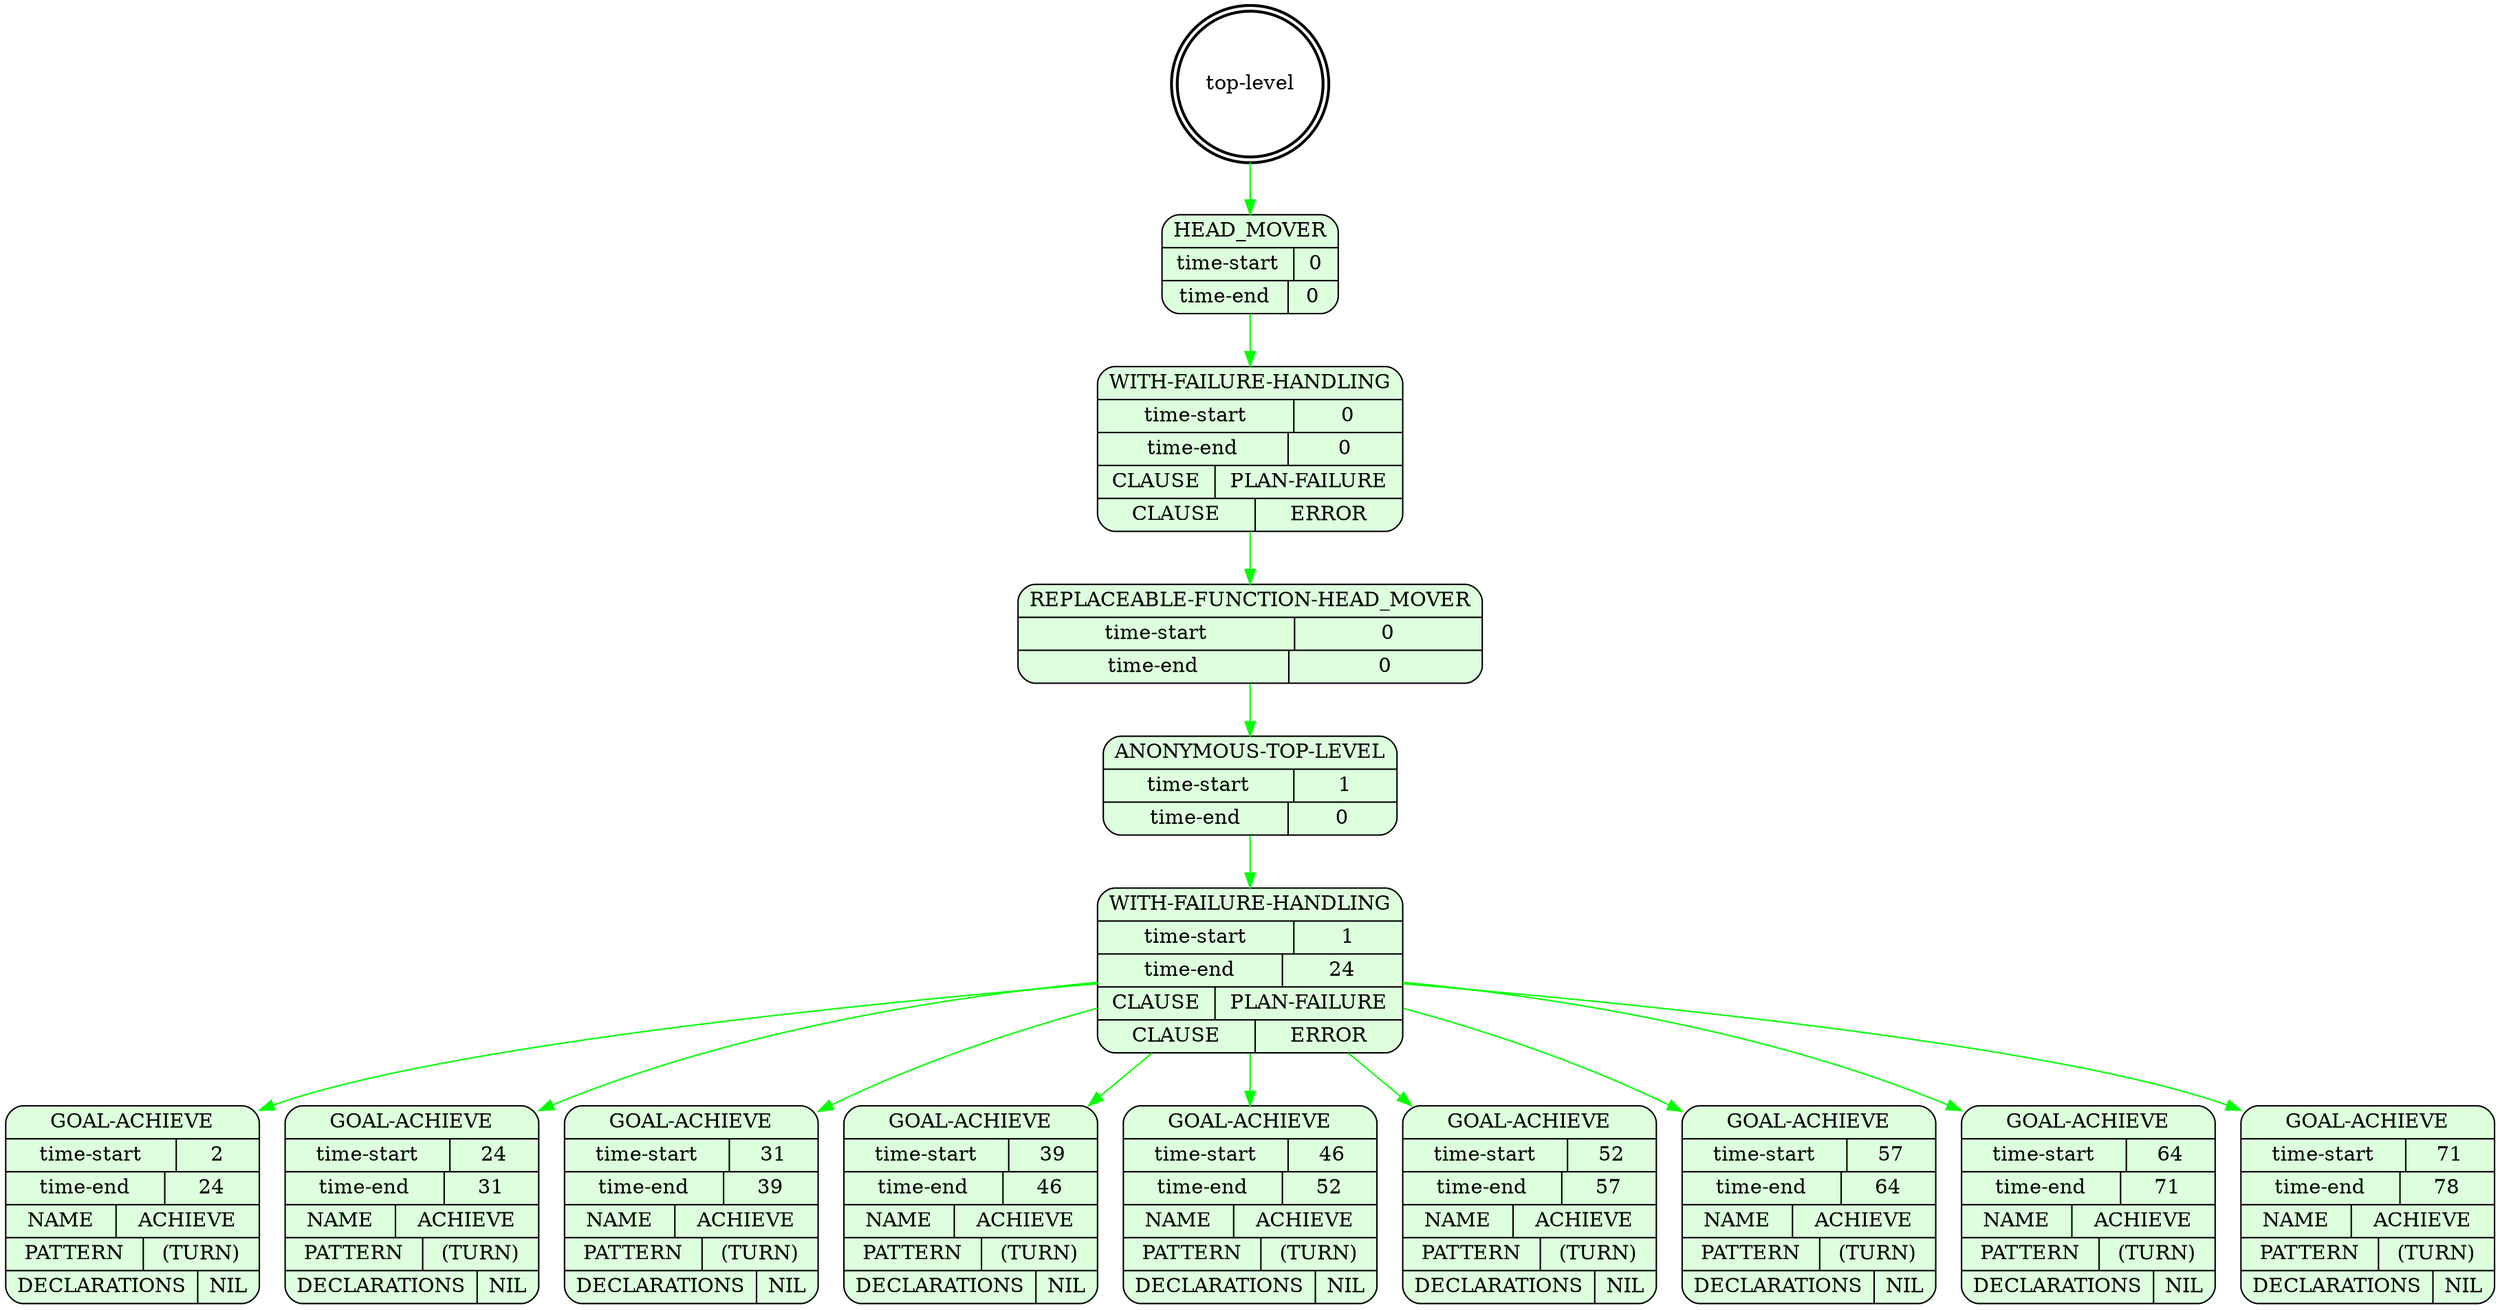 digraph plangraph_p1EetnOhM78ecVdT {
  node_w2RVTNOaSaL8EOwz [shape=doublecircle, style=bold, label="top-level"];

  node_kzCNU0RzNu1xZLsY [shape=Mrecord, style=filled, fillcolor="#ddffdd", label="{HEAD_MOVER|{time-start | 0}|{time-end | 0}}"];
  edge [color="green", label=""];
  node_w2RVTNOaSaL8EOwz -> node_kzCNU0RzNu1xZLsY;

  node_iZ0U5WJAiLDZrrWL [shape=Mrecord, style=filled, fillcolor="#ddffdd", label="{WITH-FAILURE-HANDLING|{time-start | 0}|{time-end | 0}|{CLAUSE | PLAN-FAILURE}|{CLAUSE | ERROR}}"];
  edge [color="green", label=""];
  node_kzCNU0RzNu1xZLsY -> node_iZ0U5WJAiLDZrrWL;

  node_eueiAsjOxyeYUC69 [shape=Mrecord, style=filled, fillcolor="#ddffdd", label="{REPLACEABLE-FUNCTION-HEAD_MOVER|{time-start | 0}|{time-end | 0}}"];
  edge [color="green", label=""];
  node_iZ0U5WJAiLDZrrWL -> node_eueiAsjOxyeYUC69;

  node_P58ZFVYYdVKrvS19 [shape=Mrecord, style=filled, fillcolor="#ddffdd", label="{ANONYMOUS-TOP-LEVEL|{time-start | 1}|{time-end | 0}}"];
  edge [color="green", label=""];
  node_eueiAsjOxyeYUC69 -> node_P58ZFVYYdVKrvS19;

  node_776P8y4cu8lYsmXP [shape=Mrecord, style=filled, fillcolor="#ddffdd", label="{WITH-FAILURE-HANDLING|{time-start | 1}|{time-end | 24}|{CLAUSE | PLAN-FAILURE}|{CLAUSE | ERROR}}"];
  edge [color="green", label=""];
  node_P58ZFVYYdVKrvS19 -> node_776P8y4cu8lYsmXP;

  node_vaYZiycDIK0mw5zT [shape=Mrecord, style=filled, fillcolor="#ddffdd", label="{GOAL-ACHIEVE|{time-start | 2}|{time-end | 24}|{NAME | ACHIEVE}|{PATTERN | (TURN)}|{DECLARATIONS | NIL}}"];
  edge [color="green", label=""];
  node_776P8y4cu8lYsmXP -> node_vaYZiycDIK0mw5zT;

  node_PfA1QMwJ22eM9bJw [shape=Mrecord, style=filled, fillcolor="#ddffdd", label="{GOAL-ACHIEVE|{time-start | 24}|{time-end | 31}|{NAME | ACHIEVE}|{PATTERN | (TURN)}|{DECLARATIONS | NIL}}"];
  edge [color="green", label=""];
  node_776P8y4cu8lYsmXP -> node_PfA1QMwJ22eM9bJw;

  node_QGEkhKhw9kypzUGV [shape=Mrecord, style=filled, fillcolor="#ddffdd", label="{GOAL-ACHIEVE|{time-start | 31}|{time-end | 39}|{NAME | ACHIEVE}|{PATTERN | (TURN)}|{DECLARATIONS | NIL}}"];
  edge [color="green", label=""];
  node_776P8y4cu8lYsmXP -> node_QGEkhKhw9kypzUGV;

  node_5toeX6dyCgVr9J3V [shape=Mrecord, style=filled, fillcolor="#ddffdd", label="{GOAL-ACHIEVE|{time-start | 39}|{time-end | 46}|{NAME | ACHIEVE}|{PATTERN | (TURN)}|{DECLARATIONS | NIL}}"];
  edge [color="green", label=""];
  node_776P8y4cu8lYsmXP -> node_5toeX6dyCgVr9J3V;

  node_YRODVkMhAC54XglW [shape=Mrecord, style=filled, fillcolor="#ddffdd", label="{GOAL-ACHIEVE|{time-start | 46}|{time-end | 52}|{NAME | ACHIEVE}|{PATTERN | (TURN)}|{DECLARATIONS | NIL}}"];
  edge [color="green", label=""];
  node_776P8y4cu8lYsmXP -> node_YRODVkMhAC54XglW;

  node_Knrt3QrU04kxmBAP [shape=Mrecord, style=filled, fillcolor="#ddffdd", label="{GOAL-ACHIEVE|{time-start | 52}|{time-end | 57}|{NAME | ACHIEVE}|{PATTERN | (TURN)}|{DECLARATIONS | NIL}}"];
  edge [color="green", label=""];
  node_776P8y4cu8lYsmXP -> node_Knrt3QrU04kxmBAP;

  node_1q3Fkkur3Rs0lsng [shape=Mrecord, style=filled, fillcolor="#ddffdd", label="{GOAL-ACHIEVE|{time-start | 57}|{time-end | 64}|{NAME | ACHIEVE}|{PATTERN | (TURN)}|{DECLARATIONS | NIL}}"];
  edge [color="green", label=""];
  node_776P8y4cu8lYsmXP -> node_1q3Fkkur3Rs0lsng;

  node_BPY5ZSwBiVMS5uLL [shape=Mrecord, style=filled, fillcolor="#ddffdd", label="{GOAL-ACHIEVE|{time-start | 64}|{time-end | 71}|{NAME | ACHIEVE}|{PATTERN | (TURN)}|{DECLARATIONS | NIL}}"];
  edge [color="green", label=""];
  node_776P8y4cu8lYsmXP -> node_BPY5ZSwBiVMS5uLL;

  node_vhKvMo5N3yChsvQu [shape=Mrecord, style=filled, fillcolor="#ddffdd", label="{GOAL-ACHIEVE|{time-start | 71}|{time-end | 78}|{NAME | ACHIEVE}|{PATTERN | (TURN)}|{DECLARATIONS | NIL}}"];
  edge [color="green", label=""];
  node_776P8y4cu8lYsmXP -> node_vhKvMo5N3yChsvQu;
}
